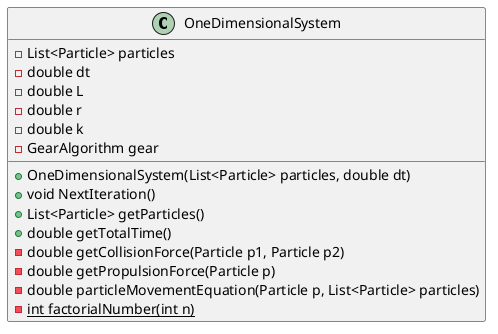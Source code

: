 @startuml
class OneDimensionalSystem{
-List<Particle> particles
-double dt
-double L
-double r
-double k
-GearAlgorithm gear

+OneDimensionalSystem(List<Particle> particles, double dt)
+void NextIteration()
+List<Particle> getParticles()
+double getTotalTime()
-double getCollisionForce(Particle p1, Particle p2)
-double getPropulsionForce(Particle p)
-double particleMovementEquation(Particle p, List<Particle> particles)
-{static}int factorialNumber(int n)

}
@enduml